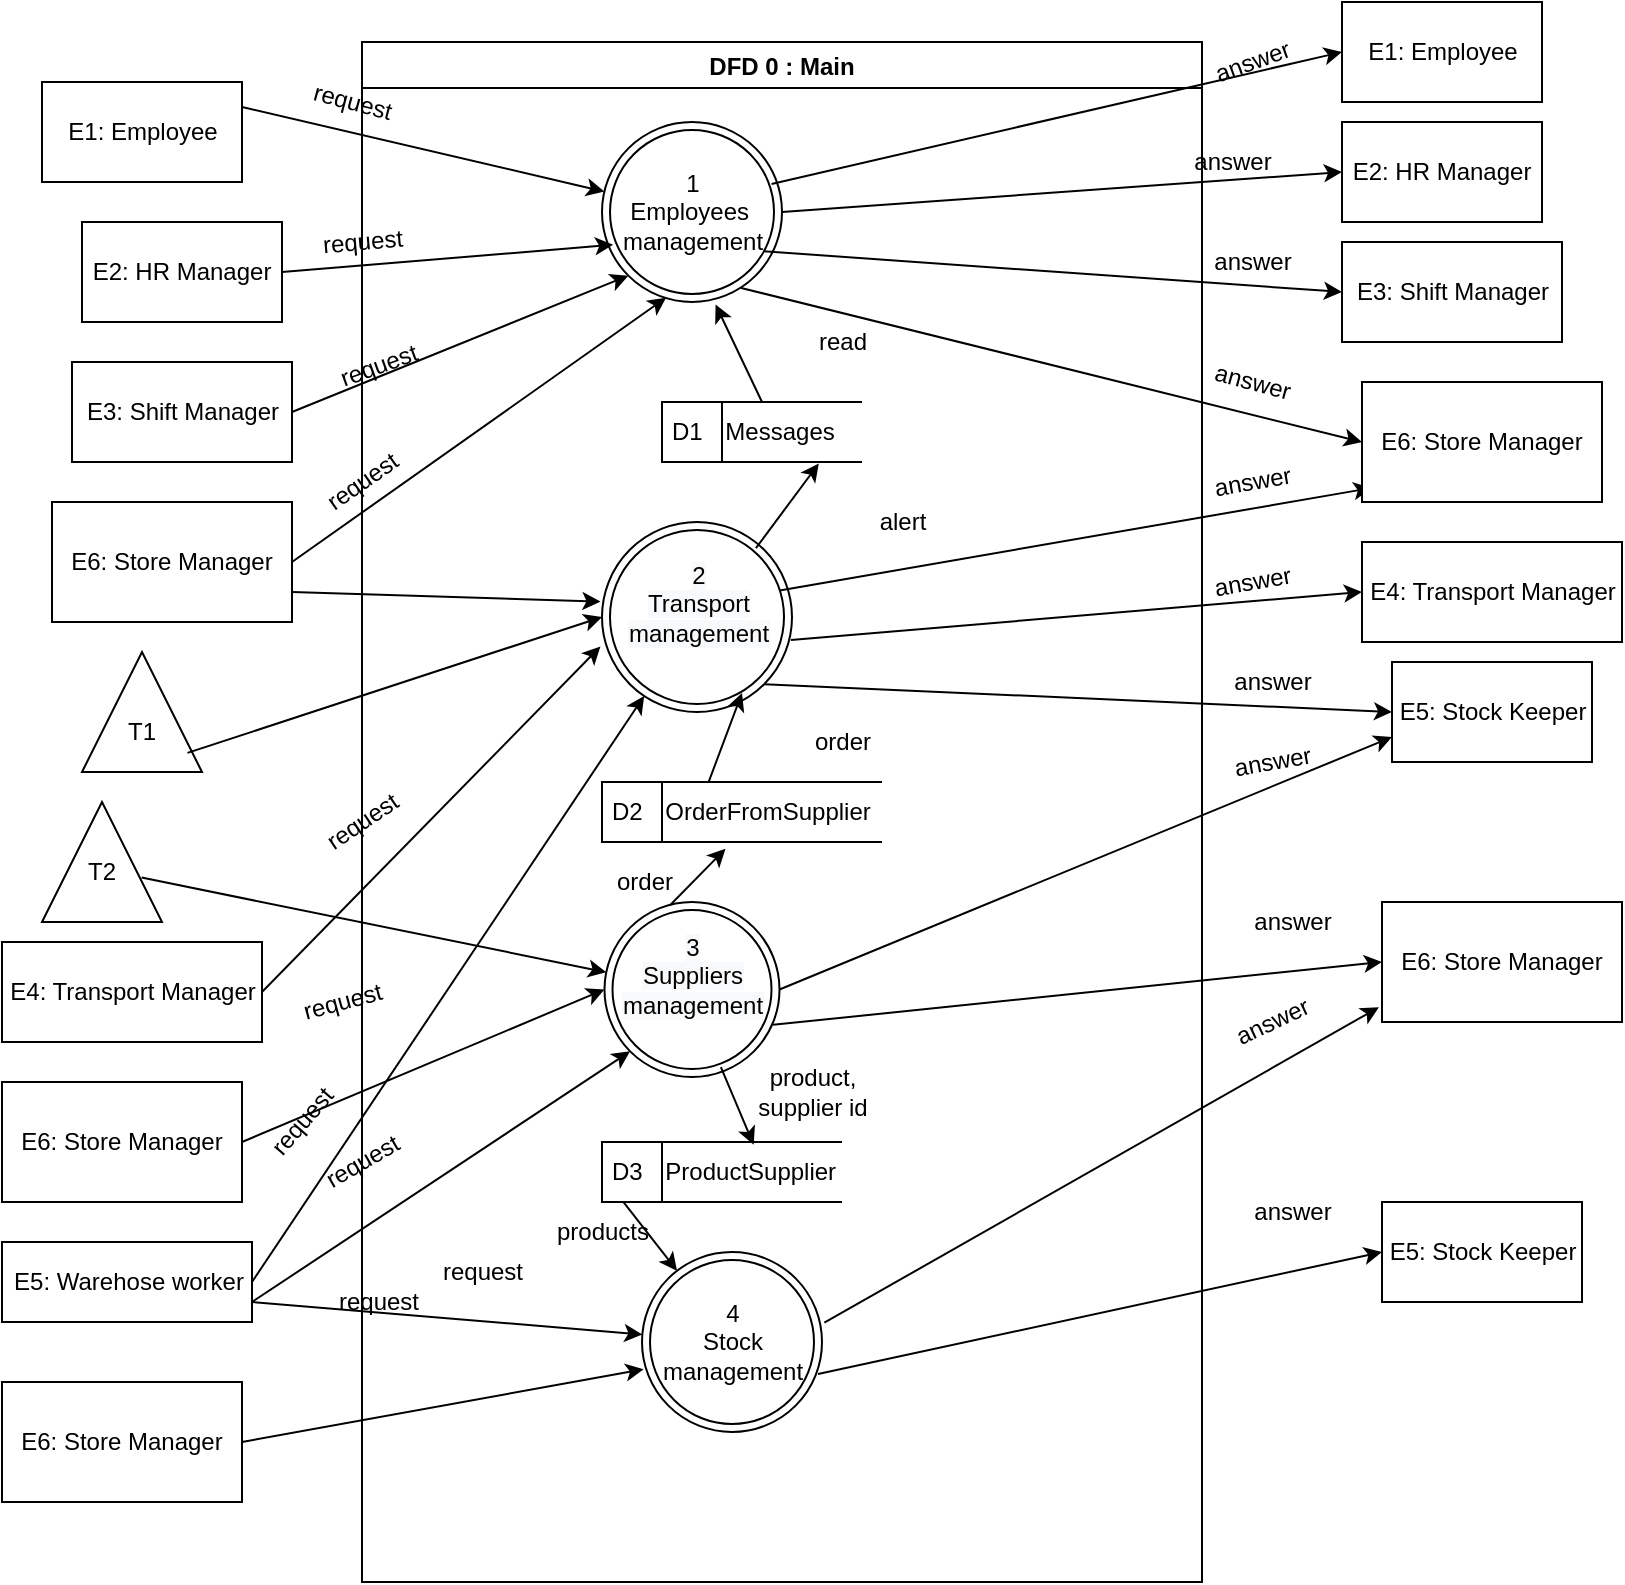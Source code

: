 <mxfile version="18.0.6" type="device"><diagram id="ACElO1Fw3GVF18SD-Q38" name="Page-1"><mxGraphModel dx="1221" dy="754" grid="1" gridSize="10" guides="1" tooltips="1" connect="1" arrows="1" fold="1" page="1" pageScale="1" pageWidth="850" pageHeight="1100" math="0" shadow="0"><root><mxCell id="0"/><mxCell id="1" parent="0"/><mxCell id="f1oIGx_SCuBBbTI3KdHC-1" value="DFD 0 : Main" style="swimlane;" parent="1" vertex="1"><mxGeometry x="210" y="60" width="420" height="770" as="geometry"/></mxCell><mxCell id="f1oIGx_SCuBBbTI3KdHC-2" value="1&lt;br&gt;Employees&amp;nbsp;&lt;br&gt;management" style="ellipse;shape=doubleEllipse;html=1;dashed=0;whitespace=wrap;aspect=fixed;gradientColor=none;" parent="f1oIGx_SCuBBbTI3KdHC-1" vertex="1"><mxGeometry x="120" y="40" width="90" height="90" as="geometry"/></mxCell><mxCell id="f1oIGx_SCuBBbTI3KdHC-3" value="&#10;&lt;span style=&quot;color: rgb(0, 0, 0); font-family: Helvetica; font-size: 12px; font-style: normal; font-variant-ligatures: normal; font-variant-caps: normal; font-weight: 400; letter-spacing: normal; orphans: 2; text-align: center; text-indent: 0px; text-transform: none; widows: 2; word-spacing: 0px; -webkit-text-stroke-width: 0px; background-color: rgb(248, 249, 250); text-decoration-thickness: initial; text-decoration-style: initial; text-decoration-color: initial; float: none; display: inline !important;&quot;&gt;2&lt;/span&gt;&lt;br style=&quot;color: rgb(0, 0, 0); font-family: Helvetica; font-size: 12px; font-style: normal; font-variant-ligatures: normal; font-variant-caps: normal; font-weight: 400; letter-spacing: normal; orphans: 2; text-align: center; text-indent: 0px; text-transform: none; widows: 2; word-spacing: 0px; -webkit-text-stroke-width: 0px; background-color: rgb(248, 249, 250); text-decoration-thickness: initial; text-decoration-style: initial; text-decoration-color: initial;&quot;&gt;&lt;span style=&quot;color: rgb(0, 0, 0); font-family: Helvetica; font-size: 12px; font-style: normal; font-variant-ligatures: normal; font-variant-caps: normal; font-weight: 400; letter-spacing: normal; orphans: 2; text-align: center; text-indent: 0px; text-transform: none; widows: 2; word-spacing: 0px; -webkit-text-stroke-width: 0px; background-color: rgb(248, 249, 250); text-decoration-thickness: initial; text-decoration-style: initial; text-decoration-color: initial; float: none; display: inline !important;&quot;&gt;Transport&lt;/span&gt;&lt;br style=&quot;color: rgb(0, 0, 0); font-family: Helvetica; font-size: 12px; font-style: normal; font-variant-ligatures: normal; font-variant-caps: normal; font-weight: 400; letter-spacing: normal; orphans: 2; text-align: center; text-indent: 0px; text-transform: none; widows: 2; word-spacing: 0px; -webkit-text-stroke-width: 0px; background-color: rgb(248, 249, 250); text-decoration-thickness: initial; text-decoration-style: initial; text-decoration-color: initial;&quot;&gt;&lt;span style=&quot;color: rgb(0, 0, 0); font-family: Helvetica; font-size: 12px; font-style: normal; font-variant-ligatures: normal; font-variant-caps: normal; font-weight: 400; letter-spacing: normal; orphans: 2; text-align: center; text-indent: 0px; text-transform: none; widows: 2; word-spacing: 0px; -webkit-text-stroke-width: 0px; background-color: rgb(248, 249, 250); text-decoration-thickness: initial; text-decoration-style: initial; text-decoration-color: initial; float: none; display: inline !important;&quot;&gt;management&lt;/span&gt;&#10;&#10;" style="ellipse;shape=doubleEllipse;html=1;dashed=0;whitespace=wrap;aspect=fixed;gradientColor=none;" parent="f1oIGx_SCuBBbTI3KdHC-1" vertex="1"><mxGeometry x="120" y="240" width="95" height="95" as="geometry"/></mxCell><mxCell id="f1oIGx_SCuBBbTI3KdHC-4" value="&#10;&lt;span style=&quot;color: rgb(0, 0, 0); font-family: Helvetica; font-size: 12px; font-style: normal; font-variant-ligatures: normal; font-variant-caps: normal; font-weight: 400; letter-spacing: normal; orphans: 2; text-align: center; text-indent: 0px; text-transform: none; widows: 2; word-spacing: 0px; -webkit-text-stroke-width: 0px; background-color: rgb(248, 249, 250); text-decoration-thickness: initial; text-decoration-style: initial; text-decoration-color: initial; float: none; display: inline !important;&quot;&gt;3&lt;/span&gt;&lt;br style=&quot;color: rgb(0, 0, 0); font-family: Helvetica; font-size: 12px; font-style: normal; font-variant-ligatures: normal; font-variant-caps: normal; font-weight: 400; letter-spacing: normal; orphans: 2; text-align: center; text-indent: 0px; text-transform: none; widows: 2; word-spacing: 0px; -webkit-text-stroke-width: 0px; background-color: rgb(248, 249, 250); text-decoration-thickness: initial; text-decoration-style: initial; text-decoration-color: initial;&quot;&gt;&lt;span style=&quot;color: rgb(0, 0, 0); font-family: Helvetica; font-size: 12px; font-style: normal; font-variant-ligatures: normal; font-variant-caps: normal; font-weight: 400; letter-spacing: normal; orphans: 2; text-align: center; text-indent: 0px; text-transform: none; widows: 2; word-spacing: 0px; -webkit-text-stroke-width: 0px; background-color: rgb(248, 249, 250); text-decoration-thickness: initial; text-decoration-style: initial; text-decoration-color: initial; float: none; display: inline !important;&quot;&gt;Suppliers&lt;/span&gt;&lt;br style=&quot;color: rgb(0, 0, 0); font-family: Helvetica; font-size: 12px; font-style: normal; font-variant-ligatures: normal; font-variant-caps: normal; font-weight: 400; letter-spacing: normal; orphans: 2; text-align: center; text-indent: 0px; text-transform: none; widows: 2; word-spacing: 0px; -webkit-text-stroke-width: 0px; background-color: rgb(248, 249, 250); text-decoration-thickness: initial; text-decoration-style: initial; text-decoration-color: initial;&quot;&gt;&lt;span style=&quot;color: rgb(0, 0, 0); font-family: Helvetica; font-size: 12px; font-style: normal; font-variant-ligatures: normal; font-variant-caps: normal; font-weight: 400; letter-spacing: normal; orphans: 2; text-align: center; text-indent: 0px; text-transform: none; widows: 2; word-spacing: 0px; -webkit-text-stroke-width: 0px; background-color: rgb(248, 249, 250); text-decoration-thickness: initial; text-decoration-style: initial; text-decoration-color: initial; float: none; display: inline !important;&quot;&gt;management&lt;/span&gt;&#10;&#10;" style="ellipse;shape=doubleEllipse;html=1;dashed=0;whitespace=wrap;aspect=fixed;gradientColor=none;" parent="f1oIGx_SCuBBbTI3KdHC-1" vertex="1"><mxGeometry x="121.25" y="430" width="87.5" height="87.5" as="geometry"/></mxCell><mxCell id="f1oIGx_SCuBBbTI3KdHC-5" value="4&lt;br&gt;Stock&lt;br&gt;management" style="ellipse;shape=doubleEllipse;html=1;dashed=0;whitespace=wrap;aspect=fixed;gradientColor=none;" parent="f1oIGx_SCuBBbTI3KdHC-1" vertex="1"><mxGeometry x="140" y="605" width="90" height="90" as="geometry"/></mxCell><mxCell id="f1oIGx_SCuBBbTI3KdHC-76" value="D1&lt;span style=&quot;white-space: pre;&quot;&gt;&#9;&lt;/span&gt;Messages" style="html=1;dashed=0;whitespace=wrap;shape=mxgraph.dfd.dataStoreID;align=left;spacingLeft=3;points=[[0,0],[0.5,0],[1,0],[0,0.5],[1,0.5],[0,1],[0.5,1],[1,1]];" parent="f1oIGx_SCuBBbTI3KdHC-1" vertex="1"><mxGeometry x="150" y="180" width="100" height="30" as="geometry"/></mxCell><mxCell id="f1oIGx_SCuBBbTI3KdHC-77" value="" style="endArrow=classic;html=1;rounded=0;exitX=0.81;exitY=0.138;exitDx=0;exitDy=0;exitPerimeter=0;entryX=0.784;entryY=1.025;entryDx=0;entryDy=0;entryPerimeter=0;" parent="f1oIGx_SCuBBbTI3KdHC-1" source="f1oIGx_SCuBBbTI3KdHC-3" target="f1oIGx_SCuBBbTI3KdHC-76" edge="1"><mxGeometry width="50" height="50" relative="1" as="geometry"><mxPoint x="140" y="280" as="sourcePoint"/><mxPoint x="190" y="230" as="targetPoint"/></mxGeometry></mxCell><mxCell id="f1oIGx_SCuBBbTI3KdHC-79" value="" style="endArrow=classic;html=1;rounded=0;exitX=0.5;exitY=0;exitDx=0;exitDy=0;entryX=0.631;entryY=1.014;entryDx=0;entryDy=0;entryPerimeter=0;" parent="f1oIGx_SCuBBbTI3KdHC-1" source="f1oIGx_SCuBBbTI3KdHC-76" target="f1oIGx_SCuBBbTI3KdHC-2" edge="1"><mxGeometry width="50" height="50" relative="1" as="geometry"><mxPoint x="206.95" y="263.11" as="sourcePoint"/><mxPoint x="238.4" y="220.75" as="targetPoint"/></mxGeometry></mxCell><mxCell id="f1oIGx_SCuBBbTI3KdHC-81" value="D2&lt;span style=&quot;white-space: pre;&quot;&gt;&#9;&lt;/span&gt;OrderFromSupplier" style="html=1;dashed=0;whitespace=wrap;shape=mxgraph.dfd.dataStoreID;align=left;spacingLeft=3;points=[[0,0],[0.5,0],[1,0],[0,0.5],[1,0.5],[0,1],[0.5,1],[1,1]];" parent="f1oIGx_SCuBBbTI3KdHC-1" vertex="1"><mxGeometry x="120" y="370" width="140" height="30" as="geometry"/></mxCell><mxCell id="f1oIGx_SCuBBbTI3KdHC-62" value="request" style="text;html=1;align=center;verticalAlign=middle;resizable=0;points=[];autosize=1;strokeColor=none;fillColor=none;rotation=0;" parent="f1oIGx_SCuBBbTI3KdHC-1" vertex="1"><mxGeometry x="30" y="605" width="60" height="20" as="geometry"/></mxCell><mxCell id="f1oIGx_SCuBBbTI3KdHC-82" value="D3&lt;span style=&quot;white-space: pre;&quot;&gt;&#9;&lt;/span&gt;ProductSupplier" style="html=1;dashed=0;whitespace=wrap;shape=mxgraph.dfd.dataStoreID;align=left;spacingLeft=3;points=[[0,0],[0.5,0],[1,0],[0,0.5],[1,0.5],[0,1],[0.5,1],[1,1]];" parent="f1oIGx_SCuBBbTI3KdHC-1" vertex="1"><mxGeometry x="120" y="550" width="120" height="30" as="geometry"/></mxCell><mxCell id="f1oIGx_SCuBBbTI3KdHC-83" value="" style="endArrow=classic;html=1;rounded=0;exitX=0.381;exitY=-0.003;exitDx=0;exitDy=0;exitPerimeter=0;entryX=0.737;entryY=0.9;entryDx=0;entryDy=0;entryPerimeter=0;" parent="f1oIGx_SCuBBbTI3KdHC-1" source="f1oIGx_SCuBBbTI3KdHC-81" target="f1oIGx_SCuBBbTI3KdHC-3" edge="1"><mxGeometry width="50" height="50" relative="1" as="geometry"><mxPoint x="90" y="570" as="sourcePoint"/><mxPoint x="140" y="520" as="targetPoint"/></mxGeometry></mxCell><mxCell id="f1oIGx_SCuBBbTI3KdHC-85" value="" style="endArrow=classic;html=1;rounded=0;exitX=0.377;exitY=0.016;exitDx=0;exitDy=0;exitPerimeter=0;entryX=0.441;entryY=1.113;entryDx=0;entryDy=0;entryPerimeter=0;" parent="f1oIGx_SCuBBbTI3KdHC-1" source="f1oIGx_SCuBBbTI3KdHC-4" target="f1oIGx_SCuBBbTI3KdHC-81" edge="1"><mxGeometry width="50" height="50" relative="1" as="geometry"><mxPoint x="140" y="470" as="sourcePoint"/><mxPoint x="190" y="420" as="targetPoint"/></mxGeometry></mxCell><mxCell id="f1oIGx_SCuBBbTI3KdHC-86" value="order" style="text;html=1;align=center;verticalAlign=middle;resizable=0;points=[];autosize=1;strokeColor=none;fillColor=none;" parent="f1oIGx_SCuBBbTI3KdHC-1" vertex="1"><mxGeometry x="121.25" y="410" width="40" height="20" as="geometry"/></mxCell><mxCell id="f1oIGx_SCuBBbTI3KdHC-87" value="" style="endArrow=classic;html=1;rounded=0;exitX=0.665;exitY=0.944;exitDx=0;exitDy=0;exitPerimeter=0;entryX=0.632;entryY=0.047;entryDx=0;entryDy=0;entryPerimeter=0;" parent="f1oIGx_SCuBBbTI3KdHC-1" source="f1oIGx_SCuBBbTI3KdHC-4" target="f1oIGx_SCuBBbTI3KdHC-82" edge="1"><mxGeometry width="50" height="50" relative="1" as="geometry"><mxPoint x="130" y="610" as="sourcePoint"/><mxPoint x="180" y="560" as="targetPoint"/></mxGeometry></mxCell><mxCell id="f1oIGx_SCuBBbTI3KdHC-88" value="product,&lt;br&gt;supplier id" style="text;html=1;align=center;verticalAlign=middle;resizable=0;points=[];autosize=1;strokeColor=none;fillColor=none;" parent="f1oIGx_SCuBBbTI3KdHC-1" vertex="1"><mxGeometry x="190" y="510" width="70" height="30" as="geometry"/></mxCell><mxCell id="f1oIGx_SCuBBbTI3KdHC-89" value="" style="endArrow=classic;html=1;rounded=0;exitX=0.088;exitY=0.993;exitDx=0;exitDy=0;exitPerimeter=0;" parent="f1oIGx_SCuBBbTI3KdHC-1" source="f1oIGx_SCuBBbTI3KdHC-82" target="f1oIGx_SCuBBbTI3KdHC-5" edge="1"><mxGeometry width="50" height="50" relative="1" as="geometry"><mxPoint x="130" y="600" as="sourcePoint"/><mxPoint x="180" y="550" as="targetPoint"/></mxGeometry></mxCell><mxCell id="f1oIGx_SCuBBbTI3KdHC-90" value="products" style="text;html=1;align=center;verticalAlign=middle;resizable=0;points=[];autosize=1;strokeColor=none;fillColor=none;" parent="f1oIGx_SCuBBbTI3KdHC-1" vertex="1"><mxGeometry x="90" y="585" width="60" height="20" as="geometry"/></mxCell><mxCell id="f1oIGx_SCuBBbTI3KdHC-6" value="E1: Employee" style="html=1;dashed=0;whitespace=wrap;" parent="1" vertex="1"><mxGeometry x="50" y="80" width="100" height="50" as="geometry"/></mxCell><mxCell id="f1oIGx_SCuBBbTI3KdHC-7" value="" style="endArrow=classic;html=1;rounded=0;exitX=1;exitY=0.25;exitDx=0;exitDy=0;" parent="1" source="f1oIGx_SCuBBbTI3KdHC-6" target="f1oIGx_SCuBBbTI3KdHC-2" edge="1"><mxGeometry width="50" height="50" relative="1" as="geometry"><mxPoint x="400" y="310" as="sourcePoint"/><mxPoint x="368.343" y="159.022" as="targetPoint"/></mxGeometry></mxCell><mxCell id="f1oIGx_SCuBBbTI3KdHC-8" value="" style="endArrow=classic;html=1;rounded=0;exitX=1;exitY=0.5;exitDx=0;exitDy=0;" parent="1" source="f1oIGx_SCuBBbTI3KdHC-11" target="f1oIGx_SCuBBbTI3KdHC-3" edge="1"><mxGeometry width="50" height="50" relative="1" as="geometry"><mxPoint x="140" y="270" as="sourcePoint"/><mxPoint x="380" y="255" as="targetPoint"/></mxGeometry></mxCell><mxCell id="f1oIGx_SCuBBbTI3KdHC-9" value="" style="endArrow=classic;html=1;rounded=0;entryX=-0.008;entryY=0.655;entryDx=0;entryDy=0;entryPerimeter=0;exitX=1;exitY=0.5;exitDx=0;exitDy=0;" parent="1" source="f1oIGx_SCuBBbTI3KdHC-16" target="f1oIGx_SCuBBbTI3KdHC-3" edge="1"><mxGeometry width="50" height="50" relative="1" as="geometry"><mxPoint x="110" y="380" as="sourcePoint"/><mxPoint x="380" y="352.5" as="targetPoint"/></mxGeometry></mxCell><mxCell id="f1oIGx_SCuBBbTI3KdHC-10" value="" style="endArrow=classic;html=1;rounded=0;exitX=1;exitY=0.75;exitDx=0;exitDy=0;" parent="1" source="f1oIGx_SCuBBbTI3KdHC-11" target="f1oIGx_SCuBBbTI3KdHC-5" edge="1"><mxGeometry width="50" height="50" relative="1" as="geometry"><mxPoint x="100" y="710" as="sourcePoint"/><mxPoint x="317.636" y="400.004" as="targetPoint"/></mxGeometry></mxCell><mxCell id="f1oIGx_SCuBBbTI3KdHC-11" value="E5: Warehose worker" style="html=1;dashed=0;whitespace=wrap;gradientColor=none;" parent="1" vertex="1"><mxGeometry x="30" y="660" width="125" height="40" as="geometry"/></mxCell><mxCell id="f1oIGx_SCuBBbTI3KdHC-12" value="E3: Shift Manager" style="html=1;dashed=0;whitespace=wrap;gradientColor=none;" parent="1" vertex="1"><mxGeometry x="65" y="220" width="110" height="50" as="geometry"/></mxCell><mxCell id="f1oIGx_SCuBBbTI3KdHC-13" value="E2: HR Manager" style="rounded=0;whiteSpace=wrap;html=1;" parent="1" vertex="1"><mxGeometry x="70" y="150" width="100" height="50" as="geometry"/></mxCell><mxCell id="f1oIGx_SCuBBbTI3KdHC-14" value="" style="endArrow=classic;html=1;rounded=0;exitX=1;exitY=0.5;exitDx=0;exitDy=0;entryX=0.062;entryY=0.682;entryDx=0;entryDy=0;entryPerimeter=0;" parent="1" source="f1oIGx_SCuBBbTI3KdHC-13" target="f1oIGx_SCuBBbTI3KdHC-2" edge="1"><mxGeometry width="50" height="50" relative="1" as="geometry"><mxPoint x="190" y="102.5" as="sourcePoint"/><mxPoint x="381.063" y="145.278" as="targetPoint"/></mxGeometry></mxCell><mxCell id="f1oIGx_SCuBBbTI3KdHC-15" value="" style="endArrow=classic;html=1;rounded=0;exitX=1;exitY=0.5;exitDx=0;exitDy=0;entryX=0;entryY=1;entryDx=0;entryDy=0;" parent="1" source="f1oIGx_SCuBBbTI3KdHC-12" target="f1oIGx_SCuBBbTI3KdHC-2" edge="1"><mxGeometry width="50" height="50" relative="1" as="geometry"><mxPoint x="180" y="185" as="sourcePoint"/><mxPoint x="385.58" y="171.38" as="targetPoint"/></mxGeometry></mxCell><mxCell id="f1oIGx_SCuBBbTI3KdHC-16" value="E4: Transport Manager" style="html=1;dashed=0;whitespace=wrap;gradientColor=none;" parent="1" vertex="1"><mxGeometry x="30" y="510" width="130" height="50" as="geometry"/></mxCell><mxCell id="f1oIGx_SCuBBbTI3KdHC-19" value="" style="endArrow=classic;html=1;rounded=0;exitX=1;exitY=0.75;exitDx=0;exitDy=0;entryX=0;entryY=1;entryDx=0;entryDy=0;" parent="1" source="f1oIGx_SCuBBbTI3KdHC-11" target="f1oIGx_SCuBBbTI3KdHC-4" edge="1"><mxGeometry width="50" height="50" relative="1" as="geometry"><mxPoint x="170" y="410" as="sourcePoint"/><mxPoint x="389.662" y="349.954" as="targetPoint"/></mxGeometry></mxCell><mxCell id="f1oIGx_SCuBBbTI3KdHC-20" value="E6: Store Manager" style="rounded=0;whiteSpace=wrap;html=1;" parent="1" vertex="1"><mxGeometry x="55" y="290" width="120" height="60" as="geometry"/></mxCell><mxCell id="f1oIGx_SCuBBbTI3KdHC-21" value="" style="endArrow=classic;html=1;rounded=0;exitX=1;exitY=0.5;exitDx=0;exitDy=0;entryX=0.356;entryY=0.976;entryDx=0;entryDy=0;entryPerimeter=0;" parent="1" source="f1oIGx_SCuBBbTI3KdHC-20" target="f1oIGx_SCuBBbTI3KdHC-2" edge="1"><mxGeometry width="50" height="50" relative="1" as="geometry"><mxPoint x="400" y="360" as="sourcePoint"/><mxPoint x="450" y="310" as="targetPoint"/></mxGeometry></mxCell><mxCell id="f1oIGx_SCuBBbTI3KdHC-22" value="" style="endArrow=classic;html=1;rounded=0;exitX=1;exitY=0.75;exitDx=0;exitDy=0;entryX=-0.008;entryY=0.419;entryDx=0;entryDy=0;entryPerimeter=0;" parent="1" source="f1oIGx_SCuBBbTI3KdHC-20" target="f1oIGx_SCuBBbTI3KdHC-3" edge="1"><mxGeometry width="50" height="50" relative="1" as="geometry"><mxPoint x="185" y="330" as="sourcePoint"/><mxPoint x="412.04" y="197.84" as="targetPoint"/></mxGeometry></mxCell><mxCell id="f1oIGx_SCuBBbTI3KdHC-23" value="E6: Store Manager" style="rounded=0;whiteSpace=wrap;html=1;" parent="1" vertex="1"><mxGeometry x="30" y="580" width="120" height="60" as="geometry"/></mxCell><mxCell id="f1oIGx_SCuBBbTI3KdHC-24" value="" style="endArrow=classic;html=1;rounded=0;exitX=1;exitY=0.5;exitDx=0;exitDy=0;entryX=0;entryY=0.5;entryDx=0;entryDy=0;" parent="1" source="f1oIGx_SCuBBbTI3KdHC-23" target="f1oIGx_SCuBBbTI3KdHC-4" edge="1"><mxGeometry width="50" height="50" relative="1" as="geometry"><mxPoint x="400" y="420" as="sourcePoint"/><mxPoint x="450" y="370" as="targetPoint"/></mxGeometry></mxCell><mxCell id="f1oIGx_SCuBBbTI3KdHC-25" value="E6: Store Manager" style="rounded=0;whiteSpace=wrap;html=1;" parent="1" vertex="1"><mxGeometry x="30" y="730" width="120" height="60" as="geometry"/></mxCell><mxCell id="f1oIGx_SCuBBbTI3KdHC-26" value="" style="endArrow=classic;html=1;rounded=0;exitX=1;exitY=0.5;exitDx=0;exitDy=0;entryX=0.009;entryY=0.651;entryDx=0;entryDy=0;entryPerimeter=0;" parent="1" source="f1oIGx_SCuBBbTI3KdHC-25" target="f1oIGx_SCuBBbTI3KdHC-5" edge="1"><mxGeometry width="50" height="50" relative="1" as="geometry"><mxPoint x="185" y="617.5" as="sourcePoint"/><mxPoint x="380.019" y="623.688" as="targetPoint"/></mxGeometry></mxCell><mxCell id="f1oIGx_SCuBBbTI3KdHC-27" value="" style="endArrow=classic;html=1;rounded=0;exitX=0.994;exitY=0.621;exitDx=0;exitDy=0;exitPerimeter=0;entryX=0;entryY=0.5;entryDx=0;entryDy=0;" parent="1" source="f1oIGx_SCuBBbTI3KdHC-3" target="f1oIGx_SCuBBbTI3KdHC-46" edge="1"><mxGeometry width="50" height="50" relative="1" as="geometry"><mxPoint x="360" y="200" as="sourcePoint"/><mxPoint x="700" y="340" as="targetPoint"/></mxGeometry></mxCell><mxCell id="f1oIGx_SCuBBbTI3KdHC-28" value="" style="endArrow=classic;html=1;rounded=0;exitX=0.935;exitY=0.36;exitDx=0;exitDy=0;exitPerimeter=0;entryX=0.04;entryY=0.883;entryDx=0;entryDy=0;entryPerimeter=0;" parent="1" source="f1oIGx_SCuBBbTI3KdHC-3" target="f1oIGx_SCuBBbTI3KdHC-45" edge="1"><mxGeometry width="50" height="50" relative="1" as="geometry"><mxPoint x="360" y="200" as="sourcePoint"/><mxPoint x="710" y="300" as="targetPoint"/></mxGeometry></mxCell><mxCell id="f1oIGx_SCuBBbTI3KdHC-29" value="" style="endArrow=classic;html=1;rounded=0;exitX=0.773;exitY=0.922;exitDx=0;exitDy=0;exitPerimeter=0;entryX=0;entryY=0.5;entryDx=0;entryDy=0;" parent="1" source="f1oIGx_SCuBBbTI3KdHC-2" target="f1oIGx_SCuBBbTI3KdHC-45" edge="1"><mxGeometry width="50" height="50" relative="1" as="geometry"><mxPoint x="360" y="200" as="sourcePoint"/><mxPoint x="695" y="245" as="targetPoint"/></mxGeometry></mxCell><mxCell id="f1oIGx_SCuBBbTI3KdHC-30" value="" style="endArrow=classic;html=1;rounded=0;exitX=0.942;exitY=0.344;exitDx=0;exitDy=0;exitPerimeter=0;entryX=0;entryY=0.5;entryDx=0;entryDy=0;" parent="1" source="f1oIGx_SCuBBbTI3KdHC-2" target="f1oIGx_SCuBBbTI3KdHC-41" edge="1"><mxGeometry width="50" height="50" relative="1" as="geometry"><mxPoint x="360" y="200" as="sourcePoint"/><mxPoint x="710" y="120" as="targetPoint"/></mxGeometry></mxCell><mxCell id="f1oIGx_SCuBBbTI3KdHC-31" value="" style="endArrow=classic;html=1;rounded=0;exitX=0.898;exitY=0.718;exitDx=0;exitDy=0;exitPerimeter=0;entryX=0;entryY=0.5;entryDx=0;entryDy=0;" parent="1" source="f1oIGx_SCuBBbTI3KdHC-2" target="f1oIGx_SCuBBbTI3KdHC-43" edge="1"><mxGeometry width="50" height="50" relative="1" as="geometry"><mxPoint x="360" y="200" as="sourcePoint"/><mxPoint x="700" y="200" as="targetPoint"/></mxGeometry></mxCell><mxCell id="f1oIGx_SCuBBbTI3KdHC-32" value="" style="endArrow=classic;html=1;rounded=0;exitX=1;exitY=0.5;exitDx=0;exitDy=0;entryX=0;entryY=0.5;entryDx=0;entryDy=0;" parent="1" source="f1oIGx_SCuBBbTI3KdHC-2" target="f1oIGx_SCuBBbTI3KdHC-42" edge="1"><mxGeometry width="50" height="50" relative="1" as="geometry"><mxPoint x="360" y="200" as="sourcePoint"/><mxPoint x="730" y="170" as="targetPoint"/></mxGeometry></mxCell><mxCell id="f1oIGx_SCuBBbTI3KdHC-33" value="" style="endArrow=classic;html=1;rounded=0;exitX=1;exitY=1;exitDx=0;exitDy=0;entryX=0;entryY=0.5;entryDx=0;entryDy=0;" parent="1" source="f1oIGx_SCuBBbTI3KdHC-3" target="f1oIGx_SCuBBbTI3KdHC-47" edge="1"><mxGeometry width="50" height="50" relative="1" as="geometry"><mxPoint x="360" y="390" as="sourcePoint"/><mxPoint x="700" y="380" as="targetPoint"/></mxGeometry></mxCell><mxCell id="f1oIGx_SCuBBbTI3KdHC-34" value="" style="endArrow=classic;html=1;rounded=0;exitX=0.978;exitY=0.678;exitDx=0;exitDy=0;exitPerimeter=0;entryX=0;entryY=0.5;entryDx=0;entryDy=0;" parent="1" source="f1oIGx_SCuBBbTI3KdHC-5" target="f1oIGx_SCuBBbTI3KdHC-49" edge="1"><mxGeometry width="50" height="50" relative="1" as="geometry"><mxPoint x="360" y="560" as="sourcePoint"/><mxPoint x="750" y="650" as="targetPoint"/></mxGeometry></mxCell><mxCell id="f1oIGx_SCuBBbTI3KdHC-35" value="" style="endArrow=classic;html=1;rounded=0;exitX=1.013;exitY=0.393;exitDx=0;exitDy=0;exitPerimeter=0;entryX=-0.013;entryY=0.877;entryDx=0;entryDy=0;entryPerimeter=0;" parent="1" source="f1oIGx_SCuBBbTI3KdHC-5" target="f1oIGx_SCuBBbTI3KdHC-48" edge="1"><mxGeometry width="50" height="50" relative="1" as="geometry"><mxPoint x="360" y="560" as="sourcePoint"/><mxPoint x="700" y="590" as="targetPoint"/></mxGeometry></mxCell><mxCell id="f1oIGx_SCuBBbTI3KdHC-36" value="" style="endArrow=classic;html=1;rounded=0;exitX=0.963;exitY=0.702;exitDx=0;exitDy=0;exitPerimeter=0;entryX=0;entryY=0.5;entryDx=0;entryDy=0;" parent="1" source="f1oIGx_SCuBBbTI3KdHC-4" target="f1oIGx_SCuBBbTI3KdHC-48" edge="1"><mxGeometry width="50" height="50" relative="1" as="geometry"><mxPoint x="360" y="560" as="sourcePoint"/><mxPoint x="720" y="510" as="targetPoint"/></mxGeometry></mxCell><mxCell id="f1oIGx_SCuBBbTI3KdHC-37" value="" style="endArrow=classic;html=1;rounded=0;exitX=1;exitY=0.5;exitDx=0;exitDy=0;entryX=0;entryY=0.75;entryDx=0;entryDy=0;" parent="1" source="f1oIGx_SCuBBbTI3KdHC-4" target="f1oIGx_SCuBBbTI3KdHC-47" edge="1"><mxGeometry width="50" height="50" relative="1" as="geometry"><mxPoint x="360" y="560" as="sourcePoint"/><mxPoint x="720" y="450" as="targetPoint"/></mxGeometry></mxCell><mxCell id="f1oIGx_SCuBBbTI3KdHC-38" value="" style="triangle;whiteSpace=wrap;html=1;dashed=0;direction=south;rotation=-180;" parent="1" vertex="1"><mxGeometry x="50" y="440" width="60" height="60" as="geometry"/></mxCell><mxCell id="f1oIGx_SCuBBbTI3KdHC-39" value="T2" style="text;html=1;strokeColor=none;fillColor=none;align=center;verticalAlign=middle;whiteSpace=wrap;rounded=0;" parent="1" vertex="1"><mxGeometry x="50" y="460" width="60" height="30" as="geometry"/></mxCell><mxCell id="f1oIGx_SCuBBbTI3KdHC-40" value="" style="endArrow=classic;html=1;rounded=0;exitX=0.37;exitY=0.83;exitDx=0;exitDy=0;exitPerimeter=0;" parent="1" source="f1oIGx_SCuBBbTI3KdHC-38" target="f1oIGx_SCuBBbTI3KdHC-4" edge="1"><mxGeometry width="50" height="50" relative="1" as="geometry"><mxPoint x="360" y="320" as="sourcePoint"/><mxPoint x="410" y="270" as="targetPoint"/></mxGeometry></mxCell><mxCell id="f1oIGx_SCuBBbTI3KdHC-41" value="E1: Employee" style="html=1;dashed=0;whitespace=wrap;" parent="1" vertex="1"><mxGeometry x="700" y="40" width="100" height="50" as="geometry"/></mxCell><mxCell id="f1oIGx_SCuBBbTI3KdHC-42" value="E2: HR Manager" style="rounded=0;whiteSpace=wrap;html=1;" parent="1" vertex="1"><mxGeometry x="700" y="100" width="100" height="50" as="geometry"/></mxCell><mxCell id="f1oIGx_SCuBBbTI3KdHC-43" value="E3: Shift Manager" style="html=1;dashed=0;whitespace=wrap;gradientColor=none;" parent="1" vertex="1"><mxGeometry x="700" y="160" width="110" height="50" as="geometry"/></mxCell><mxCell id="f1oIGx_SCuBBbTI3KdHC-45" value="E6: Store Manager" style="rounded=0;whiteSpace=wrap;html=1;" parent="1" vertex="1"><mxGeometry x="710" y="230" width="120" height="60" as="geometry"/></mxCell><mxCell id="f1oIGx_SCuBBbTI3KdHC-46" value="E4: Transport Manager" style="html=1;dashed=0;whitespace=wrap;gradientColor=none;" parent="1" vertex="1"><mxGeometry x="710" y="310" width="130" height="50" as="geometry"/></mxCell><mxCell id="f1oIGx_SCuBBbTI3KdHC-47" value="E5: Stock Keeper" style="html=1;dashed=0;whitespace=wrap;gradientColor=none;" parent="1" vertex="1"><mxGeometry x="725" y="370" width="100" height="50" as="geometry"/></mxCell><mxCell id="f1oIGx_SCuBBbTI3KdHC-48" value="E6: Store Manager" style="rounded=0;whiteSpace=wrap;html=1;" parent="1" vertex="1"><mxGeometry x="720" y="490" width="120" height="60" as="geometry"/></mxCell><mxCell id="f1oIGx_SCuBBbTI3KdHC-49" value="E5: Stock Keeper" style="html=1;dashed=0;whitespace=wrap;gradientColor=none;" parent="1" vertex="1"><mxGeometry x="720" y="640" width="100" height="50" as="geometry"/></mxCell><mxCell id="f1oIGx_SCuBBbTI3KdHC-50" value="request" style="text;html=1;align=center;verticalAlign=middle;resizable=0;points=[];autosize=1;strokeColor=none;fillColor=none;rotation=15;" parent="1" vertex="1"><mxGeometry x="175" y="80" width="60" height="20" as="geometry"/></mxCell><mxCell id="f1oIGx_SCuBBbTI3KdHC-53" value="request" style="text;html=1;align=center;verticalAlign=middle;resizable=0;points=[];autosize=1;strokeColor=none;fillColor=none;rotation=-5;" parent="1" vertex="1"><mxGeometry x="180" y="150" width="60" height="20" as="geometry"/></mxCell><mxCell id="f1oIGx_SCuBBbTI3KdHC-54" value="request" style="text;html=1;align=center;verticalAlign=middle;resizable=0;points=[];autosize=1;strokeColor=none;fillColor=none;rotation=-20;" parent="1" vertex="1"><mxGeometry x="188.03" y="211.81" width="60" height="20" as="geometry"/></mxCell><mxCell id="f1oIGx_SCuBBbTI3KdHC-56" value="request" style="text;html=1;align=center;verticalAlign=middle;resizable=0;points=[];autosize=1;strokeColor=none;fillColor=none;rotation=-35;" parent="1" vertex="1"><mxGeometry x="180" y="270" width="60" height="20" as="geometry"/></mxCell><mxCell id="f1oIGx_SCuBBbTI3KdHC-58" value="request" style="text;html=1;align=center;verticalAlign=middle;resizable=0;points=[];autosize=1;strokeColor=none;fillColor=none;rotation=-34;" parent="1" vertex="1"><mxGeometry x="180" y="440" width="60" height="20" as="geometry"/></mxCell><mxCell id="f1oIGx_SCuBBbTI3KdHC-59" value="request" style="text;html=1;align=center;verticalAlign=middle;resizable=0;points=[];autosize=1;strokeColor=none;fillColor=none;rotation=-15;" parent="1" vertex="1"><mxGeometry x="170" y="530" width="60" height="20" as="geometry"/></mxCell><mxCell id="f1oIGx_SCuBBbTI3KdHC-60" value="request" style="text;html=1;align=center;verticalAlign=middle;resizable=0;points=[];autosize=1;strokeColor=none;fillColor=none;rotation=-49;" parent="1" vertex="1"><mxGeometry x="150" y="590" width="60" height="20" as="geometry"/></mxCell><mxCell id="f1oIGx_SCuBBbTI3KdHC-61" value="request" style="text;html=1;align=center;verticalAlign=middle;resizable=0;points=[];autosize=1;strokeColor=none;fillColor=none;rotation=-30;" parent="1" vertex="1"><mxGeometry x="180" y="610" width="60" height="20" as="geometry"/></mxCell><mxCell id="f1oIGx_SCuBBbTI3KdHC-63" value="request" style="text;html=1;align=center;verticalAlign=middle;resizable=0;points=[];autosize=1;strokeColor=none;fillColor=none;rotation=0;" parent="1" vertex="1"><mxGeometry x="188.03" y="680" width="60" height="20" as="geometry"/></mxCell><mxCell id="f1oIGx_SCuBBbTI3KdHC-64" value="answer" style="text;html=1;align=center;verticalAlign=middle;resizable=0;points=[];autosize=1;strokeColor=none;fillColor=none;rotation=-20;" parent="1" vertex="1"><mxGeometry x="630" y="60" width="50" height="20" as="geometry"/></mxCell><mxCell id="f1oIGx_SCuBBbTI3KdHC-65" value="answer" style="text;html=1;align=center;verticalAlign=middle;resizable=0;points=[];autosize=1;strokeColor=none;fillColor=none;rotation=0;" parent="1" vertex="1"><mxGeometry x="620" y="110" width="50" height="20" as="geometry"/></mxCell><mxCell id="f1oIGx_SCuBBbTI3KdHC-66" value="answer" style="text;html=1;align=center;verticalAlign=middle;resizable=0;points=[];autosize=1;strokeColor=none;fillColor=none;rotation=0;" parent="1" vertex="1"><mxGeometry x="630" y="160" width="50" height="20" as="geometry"/></mxCell><mxCell id="f1oIGx_SCuBBbTI3KdHC-67" value="answer" style="text;html=1;align=center;verticalAlign=middle;resizable=0;points=[];autosize=1;strokeColor=none;fillColor=none;rotation=15;" parent="1" vertex="1"><mxGeometry x="630" y="220" width="50" height="20" as="geometry"/></mxCell><mxCell id="f1oIGx_SCuBBbTI3KdHC-69" value="answer" style="text;html=1;align=center;verticalAlign=middle;resizable=0;points=[];autosize=1;strokeColor=none;fillColor=none;rotation=-10;" parent="1" vertex="1"><mxGeometry x="630" y="270" width="50" height="20" as="geometry"/></mxCell><mxCell id="f1oIGx_SCuBBbTI3KdHC-70" value="answer" style="text;html=1;align=center;verticalAlign=middle;resizable=0;points=[];autosize=1;strokeColor=none;fillColor=none;rotation=-10;" parent="1" vertex="1"><mxGeometry x="630" y="320" width="50" height="20" as="geometry"/></mxCell><mxCell id="f1oIGx_SCuBBbTI3KdHC-71" value="answer" style="text;html=1;align=center;verticalAlign=middle;resizable=0;points=[];autosize=1;strokeColor=none;fillColor=none;rotation=0;" parent="1" vertex="1"><mxGeometry x="640" y="370" width="50" height="20" as="geometry"/></mxCell><mxCell id="f1oIGx_SCuBBbTI3KdHC-72" value="answer" style="text;html=1;align=center;verticalAlign=middle;resizable=0;points=[];autosize=1;strokeColor=none;fillColor=none;rotation=-10;" parent="1" vertex="1"><mxGeometry x="640" y="410" width="50" height="20" as="geometry"/></mxCell><mxCell id="f1oIGx_SCuBBbTI3KdHC-73" value="answer" style="text;html=1;align=center;verticalAlign=middle;resizable=0;points=[];autosize=1;strokeColor=none;fillColor=none;rotation=0;" parent="1" vertex="1"><mxGeometry x="650" y="490" width="50" height="20" as="geometry"/></mxCell><mxCell id="f1oIGx_SCuBBbTI3KdHC-74" value="answer" style="text;html=1;align=center;verticalAlign=middle;resizable=0;points=[];autosize=1;strokeColor=none;fillColor=none;rotation=-25;" parent="1" vertex="1"><mxGeometry x="640" y="540" width="50" height="20" as="geometry"/></mxCell><mxCell id="f1oIGx_SCuBBbTI3KdHC-75" value="answer" style="text;html=1;align=center;verticalAlign=middle;resizable=0;points=[];autosize=1;strokeColor=none;fillColor=none;rotation=0;" parent="1" vertex="1"><mxGeometry x="650" y="635" width="50" height="20" as="geometry"/></mxCell><mxCell id="f1oIGx_SCuBBbTI3KdHC-78" value="alert" style="text;html=1;align=center;verticalAlign=middle;resizable=0;points=[];autosize=1;strokeColor=none;fillColor=none;" parent="1" vertex="1"><mxGeometry x="460" y="290" width="40" height="20" as="geometry"/></mxCell><mxCell id="f1oIGx_SCuBBbTI3KdHC-80" value="read" style="text;html=1;align=center;verticalAlign=middle;resizable=0;points=[];autosize=1;strokeColor=none;fillColor=none;" parent="1" vertex="1"><mxGeometry x="430" y="200" width="40" height="20" as="geometry"/></mxCell><mxCell id="f1oIGx_SCuBBbTI3KdHC-84" value="order" style="text;html=1;align=center;verticalAlign=middle;resizable=0;points=[];autosize=1;strokeColor=none;fillColor=none;" parent="1" vertex="1"><mxGeometry x="430" y="400" width="40" height="20" as="geometry"/></mxCell><mxCell id="lNLd7UbVNRiNvGkvTOaY-1" value="" style="triangle;whiteSpace=wrap;html=1;dashed=0;direction=south;rotation=-180;" vertex="1" parent="1"><mxGeometry x="70" y="365" width="60" height="60" as="geometry"/></mxCell><mxCell id="lNLd7UbVNRiNvGkvTOaY-2" value="T1" style="text;html=1;strokeColor=none;fillColor=none;align=center;verticalAlign=middle;whiteSpace=wrap;rounded=0;" vertex="1" parent="1"><mxGeometry x="70" y="390" width="60" height="30" as="geometry"/></mxCell><mxCell id="lNLd7UbVNRiNvGkvTOaY-3" value="" style="endArrow=classic;html=1;rounded=0;exitX=0.159;exitY=0.879;exitDx=0;exitDy=0;exitPerimeter=0;entryX=0;entryY=0.5;entryDx=0;entryDy=0;" edge="1" parent="1" source="lNLd7UbVNRiNvGkvTOaY-1" target="f1oIGx_SCuBBbTI3KdHC-3"><mxGeometry width="50" height="50" relative="1" as="geometry"><mxPoint x="410" y="560" as="sourcePoint"/><mxPoint x="460" y="510" as="targetPoint"/></mxGeometry></mxCell></root></mxGraphModel></diagram></mxfile>
